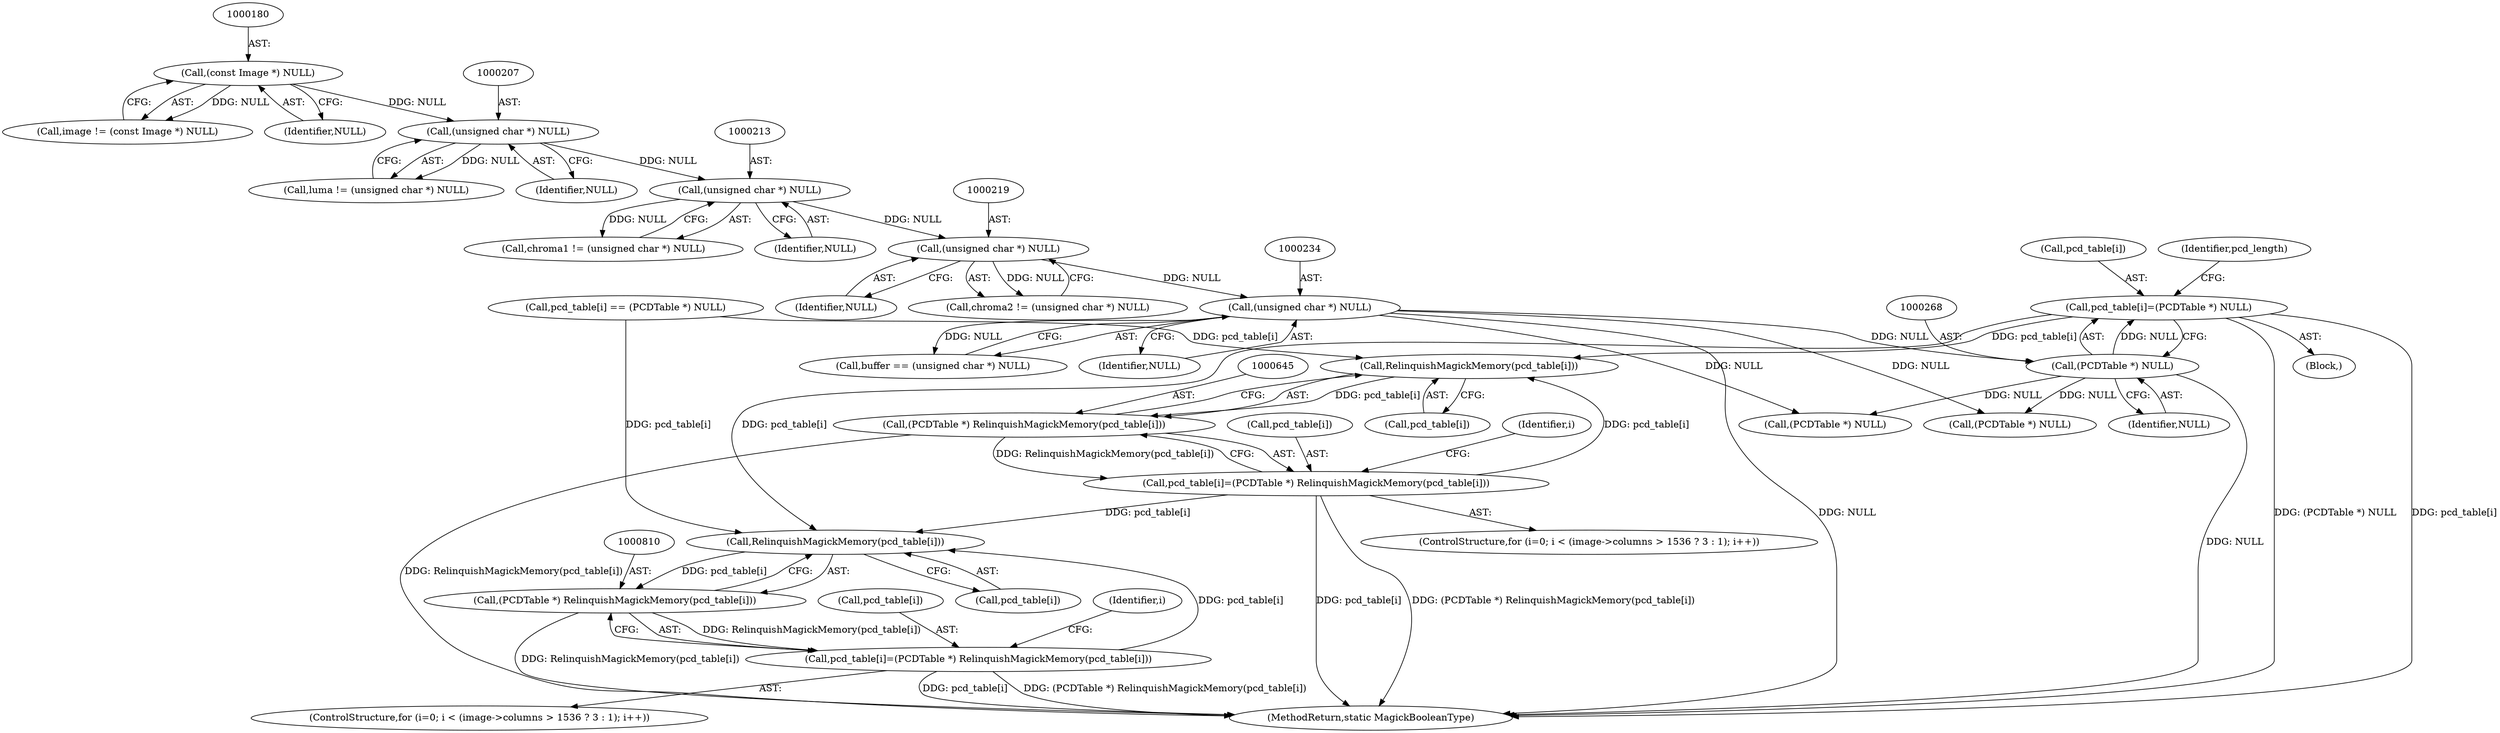 digraph "0_ImageMagick_1e6a3ace073c9ec9c71e439c111d23c6e66cb6ae@array" {
"1000263" [label="(Call,pcd_table[i]=(PCDTable *) NULL)"];
"1000267" [label="(Call,(PCDTable *) NULL)"];
"1000233" [label="(Call,(unsigned char *) NULL)"];
"1000218" [label="(Call,(unsigned char *) NULL)"];
"1000212" [label="(Call,(unsigned char *) NULL)"];
"1000206" [label="(Call,(unsigned char *) NULL)"];
"1000179" [label="(Call,(const Image *) NULL)"];
"1000646" [label="(Call,RelinquishMagickMemory(pcd_table[i]))"];
"1000644" [label="(Call,(PCDTable *) RelinquishMagickMemory(pcd_table[i]))"];
"1000640" [label="(Call,pcd_table[i]=(PCDTable *) RelinquishMagickMemory(pcd_table[i]))"];
"1000811" [label="(Call,RelinquishMagickMemory(pcd_table[i]))"];
"1000809" [label="(Call,(PCDTable *) RelinquishMagickMemory(pcd_table[i]))"];
"1000805" [label="(Call,pcd_table[i]=(PCDTable *) RelinquishMagickMemory(pcd_table[i]))"];
"1000641" [label="(Call,pcd_table[i])"];
"1000624" [label="(ControlStructure,for (i=0; i < (image->columns > 1536 ? 3 : 1); i++))"];
"1000811" [label="(Call,RelinquishMagickMemory(pcd_table[i]))"];
"1000805" [label="(Call,pcd_table[i]=(PCDTable *) RelinquishMagickMemory(pcd_table[i]))"];
"1000272" [label="(Identifier,pcd_length)"];
"1000640" [label="(Call,pcd_table[i]=(PCDTable *) RelinquishMagickMemory(pcd_table[i]))"];
"1000705" [label="(Call,(PCDTable *) NULL)"];
"1000315" [label="(Call,pcd_table[i] == (PCDTable *) NULL)"];
"1000235" [label="(Identifier,NULL)"];
"1000319" [label="(Call,(PCDTable *) NULL)"];
"1000267" [label="(Call,(PCDTable *) NULL)"];
"1000177" [label="(Call,image != (const Image *) NULL)"];
"1000812" [label="(Call,pcd_table[i])"];
"1000206" [label="(Call,(unsigned char *) NULL)"];
"1000216" [label="(Call,chroma2 != (unsigned char *) NULL)"];
"1000233" [label="(Call,(unsigned char *) NULL)"];
"1000647" [label="(Call,pcd_table[i])"];
"1000646" [label="(Call,RelinquishMagickMemory(pcd_table[i]))"];
"1000220" [label="(Identifier,NULL)"];
"1000806" [label="(Call,pcd_table[i])"];
"1000639" [label="(Identifier,i)"];
"1000644" [label="(Call,(PCDTable *) RelinquishMagickMemory(pcd_table[i]))"];
"1000809" [label="(Call,(PCDTable *) RelinquishMagickMemory(pcd_table[i]))"];
"1000263" [label="(Call,pcd_table[i]=(PCDTable *) NULL)"];
"1000231" [label="(Call,buffer == (unsigned char *) NULL)"];
"1000212" [label="(Call,(unsigned char *) NULL)"];
"1000214" [label="(Identifier,NULL)"];
"1000204" [label="(Call,luma != (unsigned char *) NULL)"];
"1000823" [label="(MethodReturn,static MagickBooleanType)"];
"1000269" [label="(Identifier,NULL)"];
"1000264" [label="(Call,pcd_table[i])"];
"1000789" [label="(ControlStructure,for (i=0; i < (image->columns > 1536 ? 3 : 1); i++))"];
"1000181" [label="(Identifier,NULL)"];
"1000208" [label="(Identifier,NULL)"];
"1000218" [label="(Call,(unsigned char *) NULL)"];
"1000804" [label="(Identifier,i)"];
"1000179" [label="(Call,(const Image *) NULL)"];
"1000262" [label="(Block,)"];
"1000210" [label="(Call,chroma1 != (unsigned char *) NULL)"];
"1000263" -> "1000262"  [label="AST: "];
"1000263" -> "1000267"  [label="CFG: "];
"1000264" -> "1000263"  [label="AST: "];
"1000267" -> "1000263"  [label="AST: "];
"1000272" -> "1000263"  [label="CFG: "];
"1000263" -> "1000823"  [label="DDG: (PCDTable *) NULL"];
"1000263" -> "1000823"  [label="DDG: pcd_table[i]"];
"1000267" -> "1000263"  [label="DDG: NULL"];
"1000263" -> "1000646"  [label="DDG: pcd_table[i]"];
"1000263" -> "1000811"  [label="DDG: pcd_table[i]"];
"1000267" -> "1000269"  [label="CFG: "];
"1000268" -> "1000267"  [label="AST: "];
"1000269" -> "1000267"  [label="AST: "];
"1000267" -> "1000823"  [label="DDG: NULL"];
"1000233" -> "1000267"  [label="DDG: NULL"];
"1000267" -> "1000319"  [label="DDG: NULL"];
"1000267" -> "1000705"  [label="DDG: NULL"];
"1000233" -> "1000231"  [label="AST: "];
"1000233" -> "1000235"  [label="CFG: "];
"1000234" -> "1000233"  [label="AST: "];
"1000235" -> "1000233"  [label="AST: "];
"1000231" -> "1000233"  [label="CFG: "];
"1000233" -> "1000823"  [label="DDG: NULL"];
"1000233" -> "1000231"  [label="DDG: NULL"];
"1000218" -> "1000233"  [label="DDG: NULL"];
"1000233" -> "1000319"  [label="DDG: NULL"];
"1000233" -> "1000705"  [label="DDG: NULL"];
"1000218" -> "1000216"  [label="AST: "];
"1000218" -> "1000220"  [label="CFG: "];
"1000219" -> "1000218"  [label="AST: "];
"1000220" -> "1000218"  [label="AST: "];
"1000216" -> "1000218"  [label="CFG: "];
"1000218" -> "1000216"  [label="DDG: NULL"];
"1000212" -> "1000218"  [label="DDG: NULL"];
"1000212" -> "1000210"  [label="AST: "];
"1000212" -> "1000214"  [label="CFG: "];
"1000213" -> "1000212"  [label="AST: "];
"1000214" -> "1000212"  [label="AST: "];
"1000210" -> "1000212"  [label="CFG: "];
"1000212" -> "1000210"  [label="DDG: NULL"];
"1000206" -> "1000212"  [label="DDG: NULL"];
"1000206" -> "1000204"  [label="AST: "];
"1000206" -> "1000208"  [label="CFG: "];
"1000207" -> "1000206"  [label="AST: "];
"1000208" -> "1000206"  [label="AST: "];
"1000204" -> "1000206"  [label="CFG: "];
"1000206" -> "1000204"  [label="DDG: NULL"];
"1000179" -> "1000206"  [label="DDG: NULL"];
"1000179" -> "1000177"  [label="AST: "];
"1000179" -> "1000181"  [label="CFG: "];
"1000180" -> "1000179"  [label="AST: "];
"1000181" -> "1000179"  [label="AST: "];
"1000177" -> "1000179"  [label="CFG: "];
"1000179" -> "1000177"  [label="DDG: NULL"];
"1000646" -> "1000644"  [label="AST: "];
"1000646" -> "1000647"  [label="CFG: "];
"1000647" -> "1000646"  [label="AST: "];
"1000644" -> "1000646"  [label="CFG: "];
"1000646" -> "1000644"  [label="DDG: pcd_table[i]"];
"1000640" -> "1000646"  [label="DDG: pcd_table[i]"];
"1000315" -> "1000646"  [label="DDG: pcd_table[i]"];
"1000644" -> "1000640"  [label="AST: "];
"1000645" -> "1000644"  [label="AST: "];
"1000640" -> "1000644"  [label="CFG: "];
"1000644" -> "1000823"  [label="DDG: RelinquishMagickMemory(pcd_table[i])"];
"1000644" -> "1000640"  [label="DDG: RelinquishMagickMemory(pcd_table[i])"];
"1000640" -> "1000624"  [label="AST: "];
"1000641" -> "1000640"  [label="AST: "];
"1000639" -> "1000640"  [label="CFG: "];
"1000640" -> "1000823"  [label="DDG: pcd_table[i]"];
"1000640" -> "1000823"  [label="DDG: (PCDTable *) RelinquishMagickMemory(pcd_table[i])"];
"1000640" -> "1000811"  [label="DDG: pcd_table[i]"];
"1000811" -> "1000809"  [label="AST: "];
"1000811" -> "1000812"  [label="CFG: "];
"1000812" -> "1000811"  [label="AST: "];
"1000809" -> "1000811"  [label="CFG: "];
"1000811" -> "1000809"  [label="DDG: pcd_table[i]"];
"1000805" -> "1000811"  [label="DDG: pcd_table[i]"];
"1000315" -> "1000811"  [label="DDG: pcd_table[i]"];
"1000809" -> "1000805"  [label="AST: "];
"1000810" -> "1000809"  [label="AST: "];
"1000805" -> "1000809"  [label="CFG: "];
"1000809" -> "1000823"  [label="DDG: RelinquishMagickMemory(pcd_table[i])"];
"1000809" -> "1000805"  [label="DDG: RelinquishMagickMemory(pcd_table[i])"];
"1000805" -> "1000789"  [label="AST: "];
"1000806" -> "1000805"  [label="AST: "];
"1000804" -> "1000805"  [label="CFG: "];
"1000805" -> "1000823"  [label="DDG: pcd_table[i]"];
"1000805" -> "1000823"  [label="DDG: (PCDTable *) RelinquishMagickMemory(pcd_table[i])"];
}
